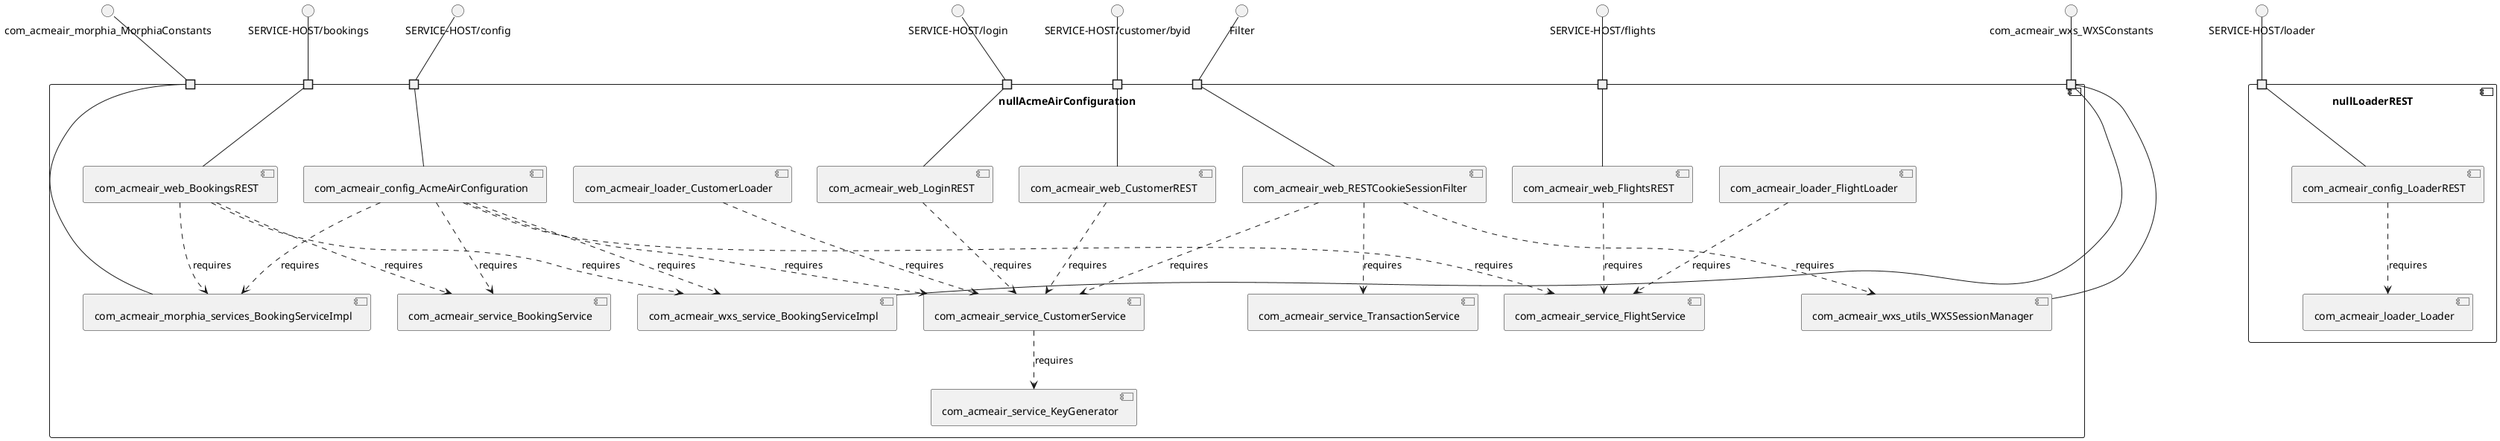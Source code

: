 @startuml
skinparam fixCircleLabelOverlapping true
component nullAcmeAirConfiguration\n\n\n\n\n\nnull {
[com_acmeair_service_KeyGenerator]
[com_acmeair_service_BookingService]
[com_acmeair_service_FlightService]
[com_acmeair_wxs_service_BookingServiceImpl]
[com_acmeair_service_TransactionService]
[com_acmeair_loader_FlightLoader]
[com_acmeair_web_FlightsREST]
[com_acmeair_service_CustomerService]
[com_acmeair_config_AcmeAirConfiguration]
[com_acmeair_web_CustomerREST]
[com_acmeair_morphia_services_BookingServiceImpl]
[com_acmeair_loader_CustomerLoader]
[com_acmeair_wxs_utils_WXSSessionManager]
[com_acmeair_web_BookingsREST]
[com_acmeair_web_RESTCookieSessionFilter]
[com_acmeair_web_LoginREST]
portin " " as AcmeAirConfiguration_requires_SERVICE_HOST_bookings
portin " " as AcmeAirConfiguration_requires_SERVICE_HOST_config
portin " " as AcmeAirConfiguration_requires_com_acmeair_morphia_MorphiaConstants
portin " " as AcmeAirConfiguration_requires_Filter
portin " " as AcmeAirConfiguration_requires_SERVICE_HOST_login
portin " " as AcmeAirConfiguration_requires_SERVICE_HOST_customer_byid
portin " " as AcmeAirConfiguration_requires_SERVICE_HOST_flights
portin " " as AcmeAirConfiguration_requires_com_acmeair_wxs_WXSConstants
[com_acmeair_web_LoginREST]..>[com_acmeair_service_CustomerService] : requires
[com_acmeair_service_CustomerService]..>[com_acmeair_service_KeyGenerator] : requires
[com_acmeair_web_BookingsREST]..>[com_acmeair_wxs_service_BookingServiceImpl] : requires
[com_acmeair_web_BookingsREST]..>[com_acmeair_service_BookingService] : requires
[com_acmeair_config_AcmeAirConfiguration]..>[com_acmeair_morphia_services_BookingServiceImpl] : requires
[com_acmeair_web_RESTCookieSessionFilter]..>[com_acmeair_wxs_utils_WXSSessionManager] : requires
[com_acmeair_config_AcmeAirConfiguration]..>[com_acmeair_service_BookingService] : requires
[com_acmeair_web_RESTCookieSessionFilter]..>[com_acmeair_service_CustomerService] : requires
[com_acmeair_config_AcmeAirConfiguration]..>[com_acmeair_service_FlightService] : requires
[com_acmeair_web_FlightsREST]..>[com_acmeair_service_FlightService] : requires
[com_acmeair_web_CustomerREST]..>[com_acmeair_service_CustomerService] : requires
[com_acmeair_loader_CustomerLoader]..>[com_acmeair_service_CustomerService] : requires
[com_acmeair_loader_FlightLoader]..>[com_acmeair_service_FlightService] : requires
[com_acmeair_config_AcmeAirConfiguration]..>[com_acmeair_service_CustomerService] : requires
[com_acmeair_config_AcmeAirConfiguration]..>[com_acmeair_wxs_service_BookingServiceImpl] : requires
[com_acmeair_web_RESTCookieSessionFilter]..>[com_acmeair_service_TransactionService] : requires
[com_acmeair_web_BookingsREST]..>[com_acmeair_morphia_services_BookingServiceImpl] : requires
"AcmeAirConfiguration_requires_com_acmeair_wxs_WXSConstants"--[com_acmeair_wxs_utils_WXSSessionManager]
"AcmeAirConfiguration_requires_SERVICE_HOST_bookings"--[com_acmeair_web_BookingsREST]
"AcmeAirConfiguration_requires_SERVICE_HOST_login"--[com_acmeair_web_LoginREST]
"AcmeAirConfiguration_requires_com_acmeair_wxs_WXSConstants"--[com_acmeair_wxs_service_BookingServiceImpl]
"AcmeAirConfiguration_requires_SERVICE_HOST_customer_byid"--[com_acmeair_web_CustomerREST]
"AcmeAirConfiguration_requires_SERVICE_HOST_config"--[com_acmeair_config_AcmeAirConfiguration]
"AcmeAirConfiguration_requires_com_acmeair_morphia_MorphiaConstants"--[com_acmeair_morphia_services_BookingServiceImpl]
"AcmeAirConfiguration_requires_Filter"--[com_acmeair_web_RESTCookieSessionFilter]
"AcmeAirConfiguration_requires_SERVICE_HOST_flights"--[com_acmeair_web_FlightsREST]
}
interface "Filter" as interface.Filter
interface.Filter--"AcmeAirConfiguration_requires_Filter"
interface "SERVICE-HOST/bookings" as interface.SERVICE_HOST_bookings
interface.SERVICE_HOST_bookings--"AcmeAirConfiguration_requires_SERVICE_HOST_bookings"
interface "SERVICE-HOST/config" as interface.SERVICE_HOST_config
interface.SERVICE_HOST_config--"AcmeAirConfiguration_requires_SERVICE_HOST_config"
interface "SERVICE-HOST/customer/byid" as interface.SERVICE_HOST_customer_byid
interface.SERVICE_HOST_customer_byid--"AcmeAirConfiguration_requires_SERVICE_HOST_customer_byid"
interface "SERVICE-HOST/flights" as interface.SERVICE_HOST_flights
interface.SERVICE_HOST_flights--"AcmeAirConfiguration_requires_SERVICE_HOST_flights"
interface "SERVICE-HOST/login" as interface.SERVICE_HOST_login
interface.SERVICE_HOST_login--"AcmeAirConfiguration_requires_SERVICE_HOST_login"
interface "com_acmeair_morphia_MorphiaConstants" as interface.com_acmeair_morphia_MorphiaConstants
interface.com_acmeair_morphia_MorphiaConstants--"AcmeAirConfiguration_requires_com_acmeair_morphia_MorphiaConstants"
interface "com_acmeair_wxs_WXSConstants" as interface.com_acmeair_wxs_WXSConstants
interface.com_acmeair_wxs_WXSConstants--"AcmeAirConfiguration_requires_com_acmeair_wxs_WXSConstants"
component nullLoaderREST\n\n\n\n\n\nnull {
[com_acmeair_loader_Loader]
[com_acmeair_config_LoaderREST]
portin " " as LoaderREST_requires_SERVICE_HOST_loader
[com_acmeair_config_LoaderREST]..>[com_acmeair_loader_Loader] : requires
"LoaderREST_requires_SERVICE_HOST_loader"--[com_acmeair_config_LoaderREST]
}
interface "SERVICE-HOST/loader" as interface.SERVICE_HOST_loader
interface.SERVICE_HOST_loader--"LoaderREST_requires_SERVICE_HOST_loader"

@enduml
